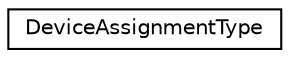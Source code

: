 digraph "Graphical Class Hierarchy"
{
 // INTERACTIVE_SVG=YES
  edge [fontname="Helvetica",fontsize="10",labelfontname="Helvetica",labelfontsize="10"];
  node [fontname="Helvetica",fontsize="10",shape=record];
  rankdir="LR";
  Node1 [label="DeviceAssignmentType",height=0.2,width=0.4,color="black", fillcolor="white", style="filled",URL="$struct_device_assignment_type.html"];
}
